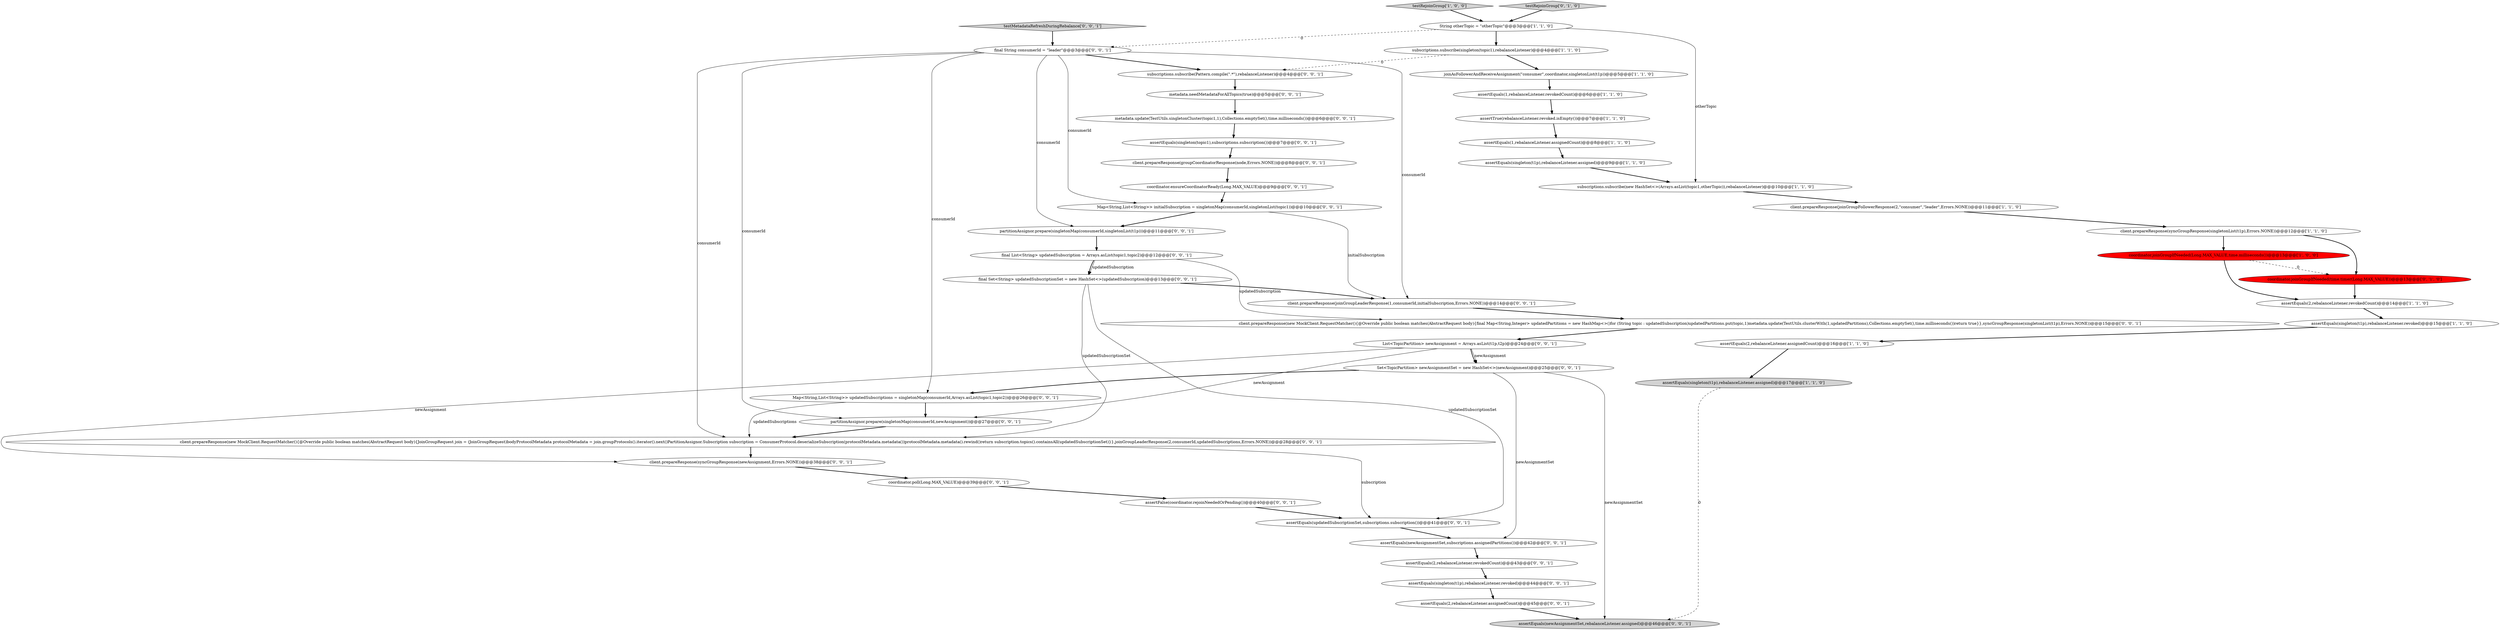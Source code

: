 digraph {
32 [style = filled, label = "assertEquals(newAssignmentSet,subscriptions.assignedPartitions())@@@42@@@['0', '0', '1']", fillcolor = white, shape = ellipse image = "AAA0AAABBB3BBB"];
42 [style = filled, label = "assertEquals(singleton(t1p),rebalanceListener.revoked)@@@44@@@['0', '0', '1']", fillcolor = white, shape = ellipse image = "AAA0AAABBB3BBB"];
40 [style = filled, label = "client.prepareResponse(syncGroupResponse(newAssignment,Errors.NONE))@@@38@@@['0', '0', '1']", fillcolor = white, shape = ellipse image = "AAA0AAABBB3BBB"];
15 [style = filled, label = "client.prepareResponse(syncGroupResponse(singletonList(t1p),Errors.NONE))@@@12@@@['1', '1', '0']", fillcolor = white, shape = ellipse image = "AAA0AAABBB1BBB"];
21 [style = filled, label = "client.prepareResponse(joinGroupLeaderResponse(1,consumerId,initialSubscription,Errors.NONE))@@@14@@@['0', '0', '1']", fillcolor = white, shape = ellipse image = "AAA0AAABBB3BBB"];
18 [style = filled, label = "Map<String,List<String>> initialSubscription = singletonMap(consumerId,singletonList(topic1))@@@10@@@['0', '0', '1']", fillcolor = white, shape = ellipse image = "AAA0AAABBB3BBB"];
26 [style = filled, label = "partitionAssignor.prepare(singletonMap(consumerId,newAssignment))@@@27@@@['0', '0', '1']", fillcolor = white, shape = ellipse image = "AAA0AAABBB3BBB"];
30 [style = filled, label = "assertEquals(2,rebalanceListener.assignedCount)@@@45@@@['0', '0', '1']", fillcolor = white, shape = ellipse image = "AAA0AAABBB3BBB"];
14 [style = filled, label = "client.prepareResponse(joinGroupFollowerResponse(2,\"consumer\",\"leader\",Errors.NONE))@@@11@@@['1', '1', '0']", fillcolor = white, shape = ellipse image = "AAA0AAABBB1BBB"];
16 [style = filled, label = "coordinator.joinGroupIfNeeded(time.timer(Long.MAX_VALUE))@@@13@@@['0', '1', '0']", fillcolor = red, shape = ellipse image = "AAA1AAABBB2BBB"];
20 [style = filled, label = "client.prepareResponse(new MockClient.RequestMatcher(){@Override public boolean matches(AbstractRequest body){JoinGroupRequest join = (JoinGroupRequest)bodyProtocolMetadata protocolMetadata = join.groupProtocols().iterator().next()PartitionAssignor.Subscription subscription = ConsumerProtocol.deserializeSubscription(protocolMetadata.metadata())protocolMetadata.metadata().rewind()return subscription.topics().containsAll(updatedSubscriptionSet)}},joinGroupLeaderResponse(2,consumerId,updatedSubscriptions,Errors.NONE))@@@28@@@['0', '0', '1']", fillcolor = white, shape = ellipse image = "AAA0AAABBB3BBB"];
31 [style = filled, label = "coordinator.poll(Long.MAX_VALUE)@@@39@@@['0', '0', '1']", fillcolor = white, shape = ellipse image = "AAA0AAABBB3BBB"];
22 [style = filled, label = "partitionAssignor.prepare(singletonMap(consumerId,singletonList(t1p)))@@@11@@@['0', '0', '1']", fillcolor = white, shape = ellipse image = "AAA0AAABBB3BBB"];
23 [style = filled, label = "Set<TopicPartition> newAssignmentSet = new HashSet<>(newAssignment)@@@25@@@['0', '0', '1']", fillcolor = white, shape = ellipse image = "AAA0AAABBB3BBB"];
38 [style = filled, label = "metadata.needMetadataForAllTopics(true)@@@5@@@['0', '0', '1']", fillcolor = white, shape = ellipse image = "AAA0AAABBB3BBB"];
13 [style = filled, label = "subscriptions.subscribe(singleton(topic1),rebalanceListener)@@@4@@@['1', '1', '0']", fillcolor = white, shape = ellipse image = "AAA0AAABBB1BBB"];
44 [style = filled, label = "Map<String,List<String>> updatedSubscriptions = singletonMap(consumerId,Arrays.asList(topic1,topic2))@@@26@@@['0', '0', '1']", fillcolor = white, shape = ellipse image = "AAA0AAABBB3BBB"];
39 [style = filled, label = "coordinator.ensureCoordinatorReady(Long.MAX_VALUE)@@@9@@@['0', '0', '1']", fillcolor = white, shape = ellipse image = "AAA0AAABBB3BBB"];
37 [style = filled, label = "final List<String> updatedSubscription = Arrays.asList(topic1,topic2)@@@12@@@['0', '0', '1']", fillcolor = white, shape = ellipse image = "AAA0AAABBB3BBB"];
1 [style = filled, label = "assertEquals(1,rebalanceListener.assignedCount)@@@8@@@['1', '1', '0']", fillcolor = white, shape = ellipse image = "AAA0AAABBB1BBB"];
10 [style = filled, label = "String otherTopic = \"otherTopic\"@@@3@@@['1', '1', '0']", fillcolor = white, shape = ellipse image = "AAA0AAABBB1BBB"];
43 [style = filled, label = "final String consumerId = \"leader\"@@@3@@@['0', '0', '1']", fillcolor = white, shape = ellipse image = "AAA0AAABBB3BBB"];
8 [style = filled, label = "assertEquals(1,rebalanceListener.revokedCount)@@@6@@@['1', '1', '0']", fillcolor = white, shape = ellipse image = "AAA0AAABBB1BBB"];
12 [style = filled, label = "assertEquals(singleton(t1p),rebalanceListener.assigned)@@@17@@@['1', '1', '0']", fillcolor = lightgray, shape = ellipse image = "AAA0AAABBB1BBB"];
29 [style = filled, label = "final Set<String> updatedSubscriptionSet = new HashSet<>(updatedSubscription)@@@13@@@['0', '0', '1']", fillcolor = white, shape = ellipse image = "AAA0AAABBB3BBB"];
36 [style = filled, label = "assertEquals(2,rebalanceListener.revokedCount)@@@43@@@['0', '0', '1']", fillcolor = white, shape = ellipse image = "AAA0AAABBB3BBB"];
19 [style = filled, label = "assertEquals(newAssignmentSet,rebalanceListener.assigned)@@@46@@@['0', '0', '1']", fillcolor = lightgray, shape = ellipse image = "AAA0AAABBB3BBB"];
4 [style = filled, label = "assertEquals(singleton(t1p),rebalanceListener.revoked)@@@15@@@['1', '1', '0']", fillcolor = white, shape = ellipse image = "AAA0AAABBB1BBB"];
27 [style = filled, label = "metadata.update(TestUtils.singletonCluster(topic1,1),Collections.emptySet(),time.milliseconds())@@@6@@@['0', '0', '1']", fillcolor = white, shape = ellipse image = "AAA0AAABBB3BBB"];
24 [style = filled, label = "subscriptions.subscribe(Pattern.compile(\".*\"),rebalanceListener)@@@4@@@['0', '0', '1']", fillcolor = white, shape = ellipse image = "AAA0AAABBB3BBB"];
2 [style = filled, label = "assertTrue(rebalanceListener.revoked.isEmpty())@@@7@@@['1', '1', '0']", fillcolor = white, shape = ellipse image = "AAA0AAABBB1BBB"];
7 [style = filled, label = "joinAsFollowerAndReceiveAssignment(\"consumer\",coordinator,singletonList(t1p))@@@5@@@['1', '1', '0']", fillcolor = white, shape = ellipse image = "AAA0AAABBB1BBB"];
11 [style = filled, label = "subscriptions.subscribe(new HashSet<>(Arrays.asList(topic1,otherTopic)),rebalanceListener)@@@10@@@['1', '1', '0']", fillcolor = white, shape = ellipse image = "AAA0AAABBB1BBB"];
35 [style = filled, label = "assertFalse(coordinator.rejoinNeededOrPending())@@@40@@@['0', '0', '1']", fillcolor = white, shape = ellipse image = "AAA0AAABBB3BBB"];
9 [style = filled, label = "assertEquals(2,rebalanceListener.revokedCount)@@@14@@@['1', '1', '0']", fillcolor = white, shape = ellipse image = "AAA0AAABBB1BBB"];
5 [style = filled, label = "testRejoinGroup['1', '0', '0']", fillcolor = lightgray, shape = diamond image = "AAA0AAABBB1BBB"];
41 [style = filled, label = "assertEquals(updatedSubscriptionSet,subscriptions.subscription())@@@41@@@['0', '0', '1']", fillcolor = white, shape = ellipse image = "AAA0AAABBB3BBB"];
33 [style = filled, label = "client.prepareResponse(groupCoordinatorResponse(node,Errors.NONE))@@@8@@@['0', '0', '1']", fillcolor = white, shape = ellipse image = "AAA0AAABBB3BBB"];
45 [style = filled, label = "assertEquals(singleton(topic1),subscriptions.subscription())@@@7@@@['0', '0', '1']", fillcolor = white, shape = ellipse image = "AAA0AAABBB3BBB"];
25 [style = filled, label = "List<TopicPartition> newAssignment = Arrays.asList(t1p,t2p)@@@24@@@['0', '0', '1']", fillcolor = white, shape = ellipse image = "AAA0AAABBB3BBB"];
6 [style = filled, label = "coordinator.joinGroupIfNeeded(Long.MAX_VALUE,time.milliseconds())@@@13@@@['1', '0', '0']", fillcolor = red, shape = ellipse image = "AAA1AAABBB1BBB"];
3 [style = filled, label = "assertEquals(singleton(t1p),rebalanceListener.assigned)@@@9@@@['1', '1', '0']", fillcolor = white, shape = ellipse image = "AAA0AAABBB1BBB"];
34 [style = filled, label = "client.prepareResponse(new MockClient.RequestMatcher(){@Override public boolean matches(AbstractRequest body){final Map<String,Integer> updatedPartitions = new HashMap<>()for (String topic : updatedSubscription)updatedPartitions.put(topic,1)metadata.update(TestUtils.clusterWith(1,updatedPartitions),Collections.emptySet(),time.milliseconds())return true}},syncGroupResponse(singletonList(t1p),Errors.NONE))@@@15@@@['0', '0', '1']", fillcolor = white, shape = ellipse image = "AAA0AAABBB3BBB"];
17 [style = filled, label = "testRejoinGroup['0', '1', '0']", fillcolor = lightgray, shape = diamond image = "AAA0AAABBB2BBB"];
0 [style = filled, label = "assertEquals(2,rebalanceListener.assignedCount)@@@16@@@['1', '1', '0']", fillcolor = white, shape = ellipse image = "AAA0AAABBB1BBB"];
28 [style = filled, label = "testMetadataRefreshDuringRebalance['0', '0', '1']", fillcolor = lightgray, shape = diamond image = "AAA0AAABBB3BBB"];
17->10 [style = bold, label=""];
5->10 [style = bold, label=""];
34->25 [style = bold, label=""];
41->32 [style = bold, label=""];
11->14 [style = bold, label=""];
35->41 [style = bold, label=""];
22->37 [style = bold, label=""];
2->1 [style = bold, label=""];
25->23 [style = bold, label=""];
29->41 [style = solid, label="updatedSubscriptionSet"];
25->23 [style = solid, label="newAssignment"];
0->12 [style = bold, label=""];
9->4 [style = bold, label=""];
21->34 [style = bold, label=""];
1->3 [style = bold, label=""];
3->11 [style = bold, label=""];
45->33 [style = bold, label=""];
38->27 [style = bold, label=""];
37->29 [style = bold, label=""];
18->21 [style = solid, label="initialSubscription"];
20->41 [style = solid, label="subscription"];
15->6 [style = bold, label=""];
24->38 [style = bold, label=""];
43->18 [style = solid, label="consumerId"];
7->8 [style = bold, label=""];
15->16 [style = bold, label=""];
43->26 [style = solid, label="consumerId"];
29->21 [style = bold, label=""];
4->0 [style = bold, label=""];
43->21 [style = solid, label="consumerId"];
43->44 [style = solid, label="consumerId"];
10->11 [style = solid, label="otherTopic"];
39->18 [style = bold, label=""];
30->19 [style = bold, label=""];
13->24 [style = dashed, label="0"];
20->40 [style = bold, label=""];
25->40 [style = solid, label="newAssignment"];
18->22 [style = bold, label=""];
6->16 [style = dashed, label="0"];
12->19 [style = dashed, label="0"];
33->39 [style = bold, label=""];
31->35 [style = bold, label=""];
8->2 [style = bold, label=""];
10->13 [style = bold, label=""];
44->26 [style = bold, label=""];
42->30 [style = bold, label=""];
28->43 [style = bold, label=""];
13->7 [style = bold, label=""];
43->24 [style = bold, label=""];
25->26 [style = solid, label="newAssignment"];
23->19 [style = solid, label="newAssignmentSet"];
27->45 [style = bold, label=""];
32->36 [style = bold, label=""];
43->20 [style = solid, label="consumerId"];
29->20 [style = solid, label="updatedSubscriptionSet"];
14->15 [style = bold, label=""];
10->43 [style = dashed, label="0"];
23->32 [style = solid, label="newAssignmentSet"];
40->31 [style = bold, label=""];
6->9 [style = bold, label=""];
43->22 [style = solid, label="consumerId"];
37->29 [style = solid, label="updatedSubscription"];
44->20 [style = solid, label="updatedSubscriptions"];
16->9 [style = bold, label=""];
26->20 [style = bold, label=""];
36->42 [style = bold, label=""];
23->44 [style = bold, label=""];
37->34 [style = solid, label="updatedSubscription"];
}
